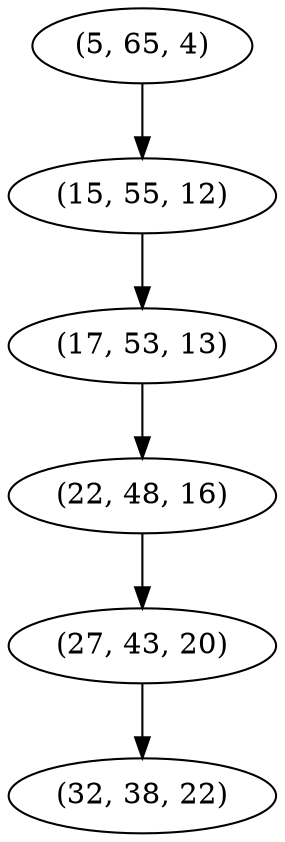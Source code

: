digraph tree {
    "(5, 65, 4)";
    "(15, 55, 12)";
    "(17, 53, 13)";
    "(22, 48, 16)";
    "(27, 43, 20)";
    "(32, 38, 22)";
    "(5, 65, 4)" -> "(15, 55, 12)";
    "(15, 55, 12)" -> "(17, 53, 13)";
    "(17, 53, 13)" -> "(22, 48, 16)";
    "(22, 48, 16)" -> "(27, 43, 20)";
    "(27, 43, 20)" -> "(32, 38, 22)";
}
